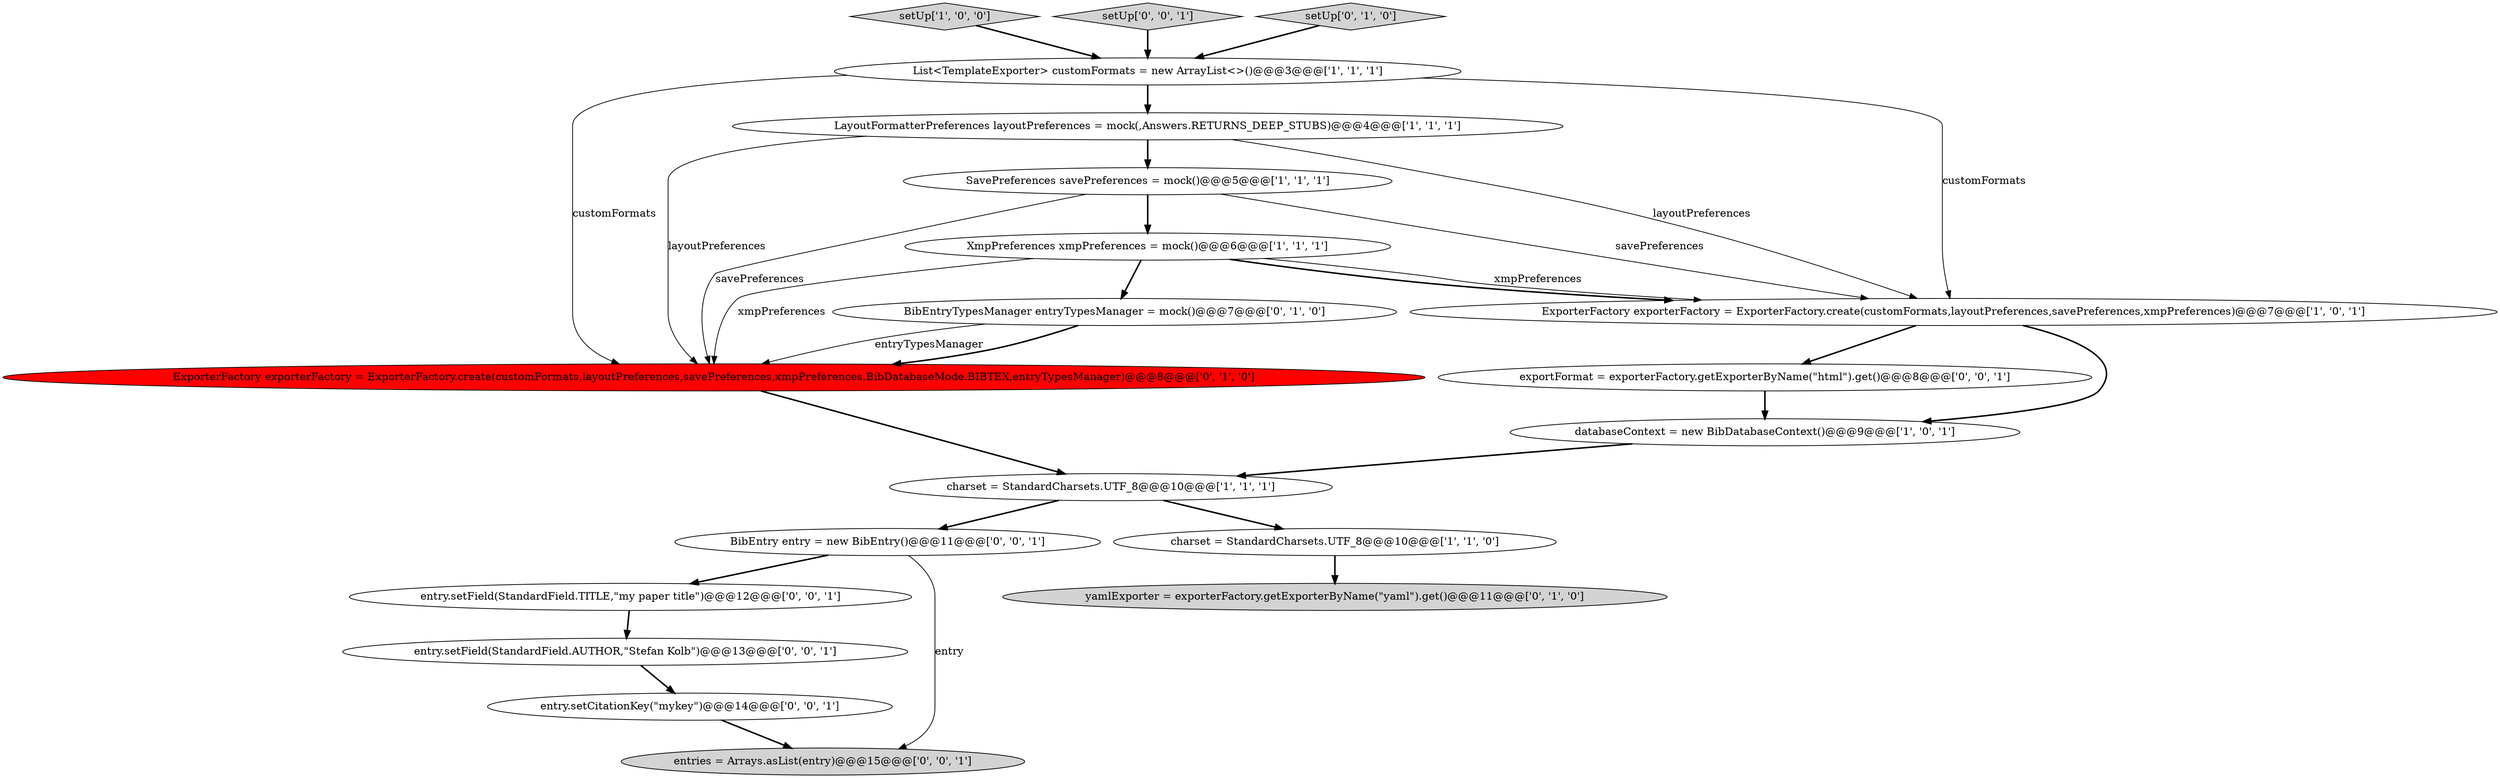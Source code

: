 digraph {
14 [style = filled, label = "entry.setField(StandardField.AUTHOR,\"Stefan Kolb\")@@@13@@@['0', '0', '1']", fillcolor = white, shape = ellipse image = "AAA0AAABBB3BBB"];
7 [style = filled, label = "SavePreferences savePreferences = mock()@@@5@@@['1', '1', '1']", fillcolor = white, shape = ellipse image = "AAA0AAABBB1BBB"];
15 [style = filled, label = "BibEntry entry = new BibEntry()@@@11@@@['0', '0', '1']", fillcolor = white, shape = ellipse image = "AAA0AAABBB3BBB"];
0 [style = filled, label = "setUp['1', '0', '0']", fillcolor = lightgray, shape = diamond image = "AAA0AAABBB1BBB"];
4 [style = filled, label = "charset = StandardCharsets.UTF_8@@@10@@@['1', '1', '0']", fillcolor = white, shape = ellipse image = "AAA0AAABBB1BBB"];
8 [style = filled, label = "charset = StandardCharsets.UTF_8@@@10@@@['1', '1', '1']", fillcolor = white, shape = ellipse image = "AAA0AAABBB1BBB"];
16 [style = filled, label = "setUp['0', '0', '1']", fillcolor = lightgray, shape = diamond image = "AAA0AAABBB3BBB"];
17 [style = filled, label = "entries = Arrays.asList(entry)@@@15@@@['0', '0', '1']", fillcolor = lightgray, shape = ellipse image = "AAA0AAABBB3BBB"];
2 [style = filled, label = "XmpPreferences xmpPreferences = mock()@@@6@@@['1', '1', '1']", fillcolor = white, shape = ellipse image = "AAA0AAABBB1BBB"];
9 [style = filled, label = "ExporterFactory exporterFactory = ExporterFactory.create(customFormats,layoutPreferences,savePreferences,xmpPreferences,BibDatabaseMode.BIBTEX,entryTypesManager)@@@8@@@['0', '1', '0']", fillcolor = red, shape = ellipse image = "AAA1AAABBB2BBB"];
12 [style = filled, label = "BibEntryTypesManager entryTypesManager = mock()@@@7@@@['0', '1', '0']", fillcolor = white, shape = ellipse image = "AAA0AAABBB2BBB"];
13 [style = filled, label = "entry.setCitationKey(\"mykey\")@@@14@@@['0', '0', '1']", fillcolor = white, shape = ellipse image = "AAA0AAABBB3BBB"];
10 [style = filled, label = "setUp['0', '1', '0']", fillcolor = lightgray, shape = diamond image = "AAA0AAABBB2BBB"];
11 [style = filled, label = "yamlExporter = exporterFactory.getExporterByName(\"yaml\").get()@@@11@@@['0', '1', '0']", fillcolor = lightgray, shape = ellipse image = "AAA0AAABBB2BBB"];
1 [style = filled, label = "databaseContext = new BibDatabaseContext()@@@9@@@['1', '0', '1']", fillcolor = white, shape = ellipse image = "AAA0AAABBB1BBB"];
18 [style = filled, label = "entry.setField(StandardField.TITLE,\"my paper title\")@@@12@@@['0', '0', '1']", fillcolor = white, shape = ellipse image = "AAA0AAABBB3BBB"];
3 [style = filled, label = "List<TemplateExporter> customFormats = new ArrayList<>()@@@3@@@['1', '1', '1']", fillcolor = white, shape = ellipse image = "AAA0AAABBB1BBB"];
19 [style = filled, label = "exportFormat = exporterFactory.getExporterByName(\"html\").get()@@@8@@@['0', '0', '1']", fillcolor = white, shape = ellipse image = "AAA0AAABBB3BBB"];
6 [style = filled, label = "ExporterFactory exporterFactory = ExporterFactory.create(customFormats,layoutPreferences,savePreferences,xmpPreferences)@@@7@@@['1', '0', '1']", fillcolor = white, shape = ellipse image = "AAA0AAABBB1BBB"];
5 [style = filled, label = "LayoutFormatterPreferences layoutPreferences = mock(,Answers.RETURNS_DEEP_STUBS)@@@4@@@['1', '1', '1']", fillcolor = white, shape = ellipse image = "AAA0AAABBB1BBB"];
0->3 [style = bold, label=""];
16->3 [style = bold, label=""];
1->8 [style = bold, label=""];
8->15 [style = bold, label=""];
7->9 [style = solid, label="savePreferences"];
2->6 [style = bold, label=""];
2->6 [style = solid, label="xmpPreferences"];
10->3 [style = bold, label=""];
6->19 [style = bold, label=""];
5->6 [style = solid, label="layoutPreferences"];
7->6 [style = solid, label="savePreferences"];
12->9 [style = bold, label=""];
9->8 [style = bold, label=""];
15->18 [style = bold, label=""];
12->9 [style = solid, label="entryTypesManager"];
2->12 [style = bold, label=""];
6->1 [style = bold, label=""];
19->1 [style = bold, label=""];
13->17 [style = bold, label=""];
3->5 [style = bold, label=""];
5->9 [style = solid, label="layoutPreferences"];
7->2 [style = bold, label=""];
3->9 [style = solid, label="customFormats"];
3->6 [style = solid, label="customFormats"];
5->7 [style = bold, label=""];
8->4 [style = bold, label=""];
14->13 [style = bold, label=""];
2->9 [style = solid, label="xmpPreferences"];
4->11 [style = bold, label=""];
18->14 [style = bold, label=""];
15->17 [style = solid, label="entry"];
}
